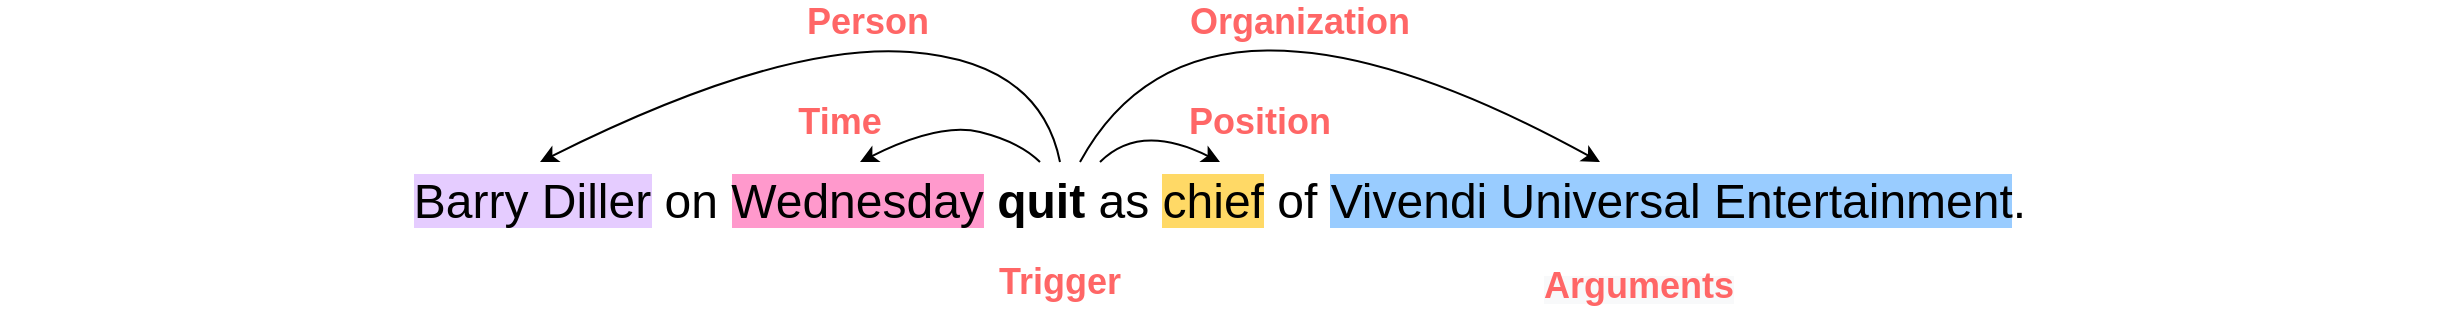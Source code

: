 <mxfile version="14.8.2" type="github">
  <diagram id="BPcrIDIoqUS7D80RJvpi" name="Page-1">
    <mxGraphModel dx="782" dy="706" grid="1" gridSize="10" guides="1" tooltips="1" connect="1" arrows="1" fold="1" page="1" pageScale="1" pageWidth="827" pageHeight="1169" math="0" shadow="0">
      <root>
        <mxCell id="0" />
        <mxCell id="1" parent="0" />
        <mxCell id="x7MMJvCufj6kcRQVhLhO-1" value="&lt;font style=&quot;font-size: 24px&quot;&gt;&lt;span style=&quot;background-color: rgb(229 , 204 , 255)&quot;&gt;Barry Diller&lt;/span&gt; on &lt;span style=&quot;background-color: rgb(255 , 153 , 204)&quot;&gt;Wednesday&lt;/span&gt; &lt;b&gt;quit&lt;/b&gt; as &lt;span style=&quot;background-color: rgb(255 , 217 , 102)&quot;&gt;chief&lt;/span&gt; of &lt;span style=&quot;background-color: rgb(153 , 204 , 255)&quot;&gt;Vivendi Universal Entertainment&lt;/span&gt;.&lt;/font&gt;" style="text;html=1;strokeColor=none;fillColor=none;align=center;verticalAlign=middle;whiteSpace=wrap;rounded=0;" parent="1" vertex="1">
          <mxGeometry y="270" width="1220" height="20" as="geometry" />
        </mxCell>
        <mxCell id="x7MMJvCufj6kcRQVhLhO-2" value="&lt;b&gt;&lt;font color=&quot;#ff6666&quot; style=&quot;font-size: 18px&quot;&gt;Trigger&lt;/font&gt;&lt;/b&gt;" style="text;html=1;strokeColor=none;fillColor=none;align=center;verticalAlign=middle;whiteSpace=wrap;rounded=0;" parent="1" vertex="1">
          <mxGeometry x="510" y="310" width="40" height="20" as="geometry" />
        </mxCell>
        <mxCell id="x7MMJvCufj6kcRQVhLhO-3" value="&lt;b style=&quot;color: rgb(0 , 0 , 0) ; font-family: &amp;#34;helvetica&amp;#34; ; font-style: normal ; letter-spacing: normal ; text-align: center ; text-indent: 0px ; text-transform: none ; word-spacing: 0px ; background-color: rgb(248 , 249 , 250)&quot;&gt;&lt;font color=&quot;#ff6666&quot; style=&quot;font-size: 18px&quot;&gt;Arguments&lt;/font&gt;&lt;/b&gt;" style="text;whiteSpace=wrap;html=1;" parent="1" vertex="1">
          <mxGeometry x="770" y="305" width="70" height="30" as="geometry" />
        </mxCell>
        <mxCell id="x7MMJvCufj6kcRQVhLhO-4" value="" style="curved=1;endArrow=classic;html=1;" parent="1" edge="1">
          <mxGeometry width="50" height="50" relative="1" as="geometry">
            <mxPoint x="520" y="260" as="sourcePoint" />
            <mxPoint x="430" y="260" as="targetPoint" />
            <Array as="points">
              <mxPoint x="510" y="250" />
              <mxPoint x="470" y="240" />
            </Array>
          </mxGeometry>
        </mxCell>
        <mxCell id="x7MMJvCufj6kcRQVhLhO-5" value="" style="curved=1;endArrow=classic;html=1;" parent="1" edge="1">
          <mxGeometry width="50" height="50" relative="1" as="geometry">
            <mxPoint x="530" y="260" as="sourcePoint" />
            <mxPoint x="270" y="260" as="targetPoint" />
            <Array as="points">
              <mxPoint x="520" y="210" />
              <mxPoint x="390" y="200" />
            </Array>
          </mxGeometry>
        </mxCell>
        <mxCell id="x7MMJvCufj6kcRQVhLhO-15" value="" style="curved=1;endArrow=classic;html=1;" parent="1" edge="1">
          <mxGeometry width="50" height="50" relative="1" as="geometry">
            <mxPoint x="550" y="260" as="sourcePoint" />
            <mxPoint x="610" y="260" as="targetPoint" />
            <Array as="points">
              <mxPoint x="570" y="240" />
            </Array>
          </mxGeometry>
        </mxCell>
        <mxCell id="x7MMJvCufj6kcRQVhLhO-17" value="" style="curved=1;endArrow=classic;html=1;" parent="1" edge="1">
          <mxGeometry width="50" height="50" relative="1" as="geometry">
            <mxPoint x="540" y="260" as="sourcePoint" />
            <mxPoint x="800" y="260" as="targetPoint" />
            <Array as="points">
              <mxPoint x="600" y="150" />
            </Array>
          </mxGeometry>
        </mxCell>
        <mxCell id="x7MMJvCufj6kcRQVhLhO-18" value="&lt;b&gt;&lt;font color=&quot;#ff6666&quot; style=&quot;font-size: 18px&quot;&gt;Person&lt;/font&gt;&lt;/b&gt;" style="text;html=1;strokeColor=none;fillColor=none;align=center;verticalAlign=middle;whiteSpace=wrap;rounded=0;" parent="1" vertex="1">
          <mxGeometry x="414" y="180" width="40" height="20" as="geometry" />
        </mxCell>
        <mxCell id="x7MMJvCufj6kcRQVhLhO-19" value="&lt;b&gt;&lt;font color=&quot;#ff6666&quot; style=&quot;font-size: 18px&quot;&gt;Organization&lt;/font&gt;&lt;/b&gt;" style="text;html=1;strokeColor=none;fillColor=none;align=center;verticalAlign=middle;whiteSpace=wrap;rounded=0;" parent="1" vertex="1">
          <mxGeometry x="630" y="180" width="40" height="20" as="geometry" />
        </mxCell>
        <mxCell id="x7MMJvCufj6kcRQVhLhO-20" value="&lt;b&gt;&lt;font color=&quot;#ff6666&quot; style=&quot;font-size: 18px&quot;&gt;Time&lt;/font&gt;&lt;/b&gt;" style="text;html=1;strokeColor=none;fillColor=none;align=center;verticalAlign=middle;whiteSpace=wrap;rounded=0;" parent="1" vertex="1">
          <mxGeometry x="400" y="230" width="40" height="20" as="geometry" />
        </mxCell>
        <mxCell id="x7MMJvCufj6kcRQVhLhO-21" value="&lt;b&gt;&lt;font color=&quot;#ff6666&quot; style=&quot;font-size: 18px&quot;&gt;Position&lt;/font&gt;&lt;/b&gt;" style="text;html=1;strokeColor=none;fillColor=none;align=center;verticalAlign=middle;whiteSpace=wrap;rounded=0;" parent="1" vertex="1">
          <mxGeometry x="610" y="230" width="40" height="20" as="geometry" />
        </mxCell>
      </root>
    </mxGraphModel>
  </diagram>
</mxfile>
